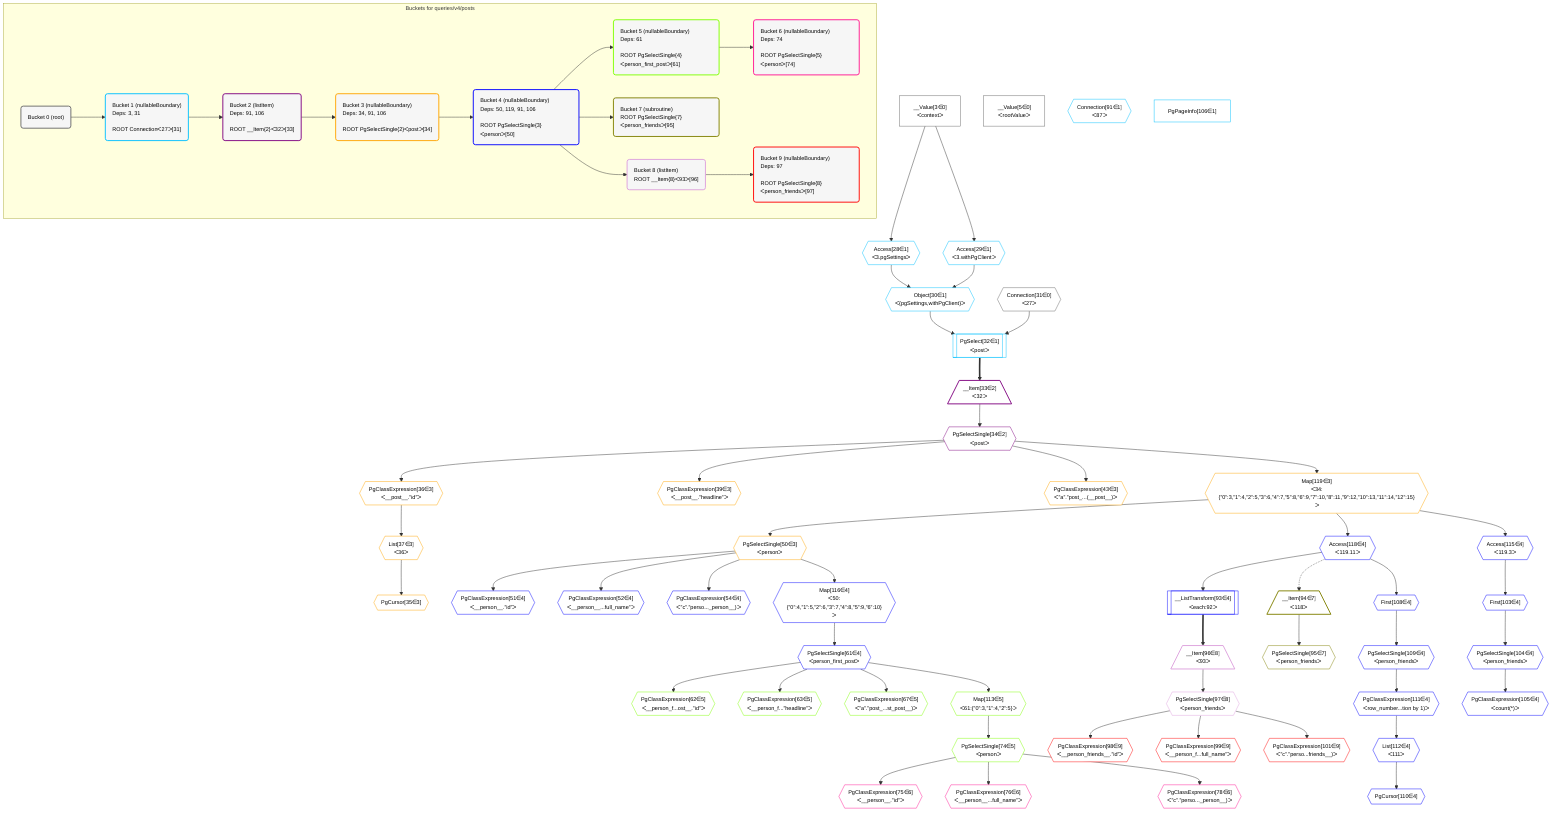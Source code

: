 %%{init: {'themeVariables': { 'fontSize': '12px'}}}%%
graph TD
    classDef path fill:#eee,stroke:#000,color:#000
    classDef plan fill:#fff,stroke-width:1px,color:#000
    classDef itemplan fill:#fff,stroke-width:2px,color:#000
    classDef unbatchedplan fill:#dff,stroke-width:1px,color:#000
    classDef sideeffectplan fill:#fcc,stroke-width:2px,color:#000
    classDef bucket fill:#f6f6f6,color:#000,stroke-width:2px,text-align:left


    %% define steps
    __Value3["__Value[3∈0]<br />ᐸcontextᐳ"]:::plan
    __Value5["__Value[5∈0]<br />ᐸrootValueᐳ"]:::plan
    Access28{{"Access[28∈1]<br />ᐸ3.pgSettingsᐳ"}}:::plan
    Access29{{"Access[29∈1]<br />ᐸ3.withPgClientᐳ"}}:::plan
    Object30{{"Object[30∈1]<br />ᐸ{pgSettings,withPgClient}ᐳ"}}:::plan
    Connection31{{"Connection[31∈0]<br />ᐸ27ᐳ"}}:::plan
    PgSelect32[["PgSelect[32∈1]<br />ᐸpostᐳ"]]:::plan
    __Item33[/"__Item[33∈2]<br />ᐸ32ᐳ"\]:::itemplan
    PgSelectSingle34{{"PgSelectSingle[34∈2]<br />ᐸpostᐳ"}}:::plan
    PgClassExpression36{{"PgClassExpression[36∈3]<br />ᐸ__post__.”id”ᐳ"}}:::plan
    List37{{"List[37∈3]<br />ᐸ36ᐳ"}}:::plan
    PgCursor35{{"PgCursor[35∈3]"}}:::plan
    PgClassExpression39{{"PgClassExpression[39∈3]<br />ᐸ__post__.”headline”ᐳ"}}:::plan
    PgClassExpression43{{"PgClassExpression[43∈3]<br />ᐸ”a”.”post_...(__post__)ᐳ"}}:::plan
    Map119{{"Map[119∈3]<br />ᐸ34:{”0”:3,”1”:4,”2”:5,”3”:6,”4”:7,”5”:8,”6”:9,”7”:10,”8”:11,”9”:12,”10”:13,”11”:14,”12”:15}ᐳ"}}:::plan
    PgSelectSingle50{{"PgSelectSingle[50∈3]<br />ᐸpersonᐳ"}}:::plan
    PgClassExpression51{{"PgClassExpression[51∈4]<br />ᐸ__person__.”id”ᐳ"}}:::plan
    PgClassExpression52{{"PgClassExpression[52∈4]<br />ᐸ__person__...full_name”ᐳ"}}:::plan
    PgClassExpression54{{"PgClassExpression[54∈4]<br />ᐸ”c”.”perso..._person__)ᐳ"}}:::plan
    Map116{{"Map[116∈4]<br />ᐸ50:{”0”:4,”1”:5,”2”:6,”3”:7,”4”:8,”5”:9,”6”:10}ᐳ"}}:::plan
    PgSelectSingle61{{"PgSelectSingle[61∈4]<br />ᐸperson_first_postᐳ"}}:::plan
    PgClassExpression62{{"PgClassExpression[62∈5]<br />ᐸ__person_f...ost__.”id”ᐳ"}}:::plan
    PgClassExpression63{{"PgClassExpression[63∈5]<br />ᐸ__person_f...”headline”ᐳ"}}:::plan
    PgClassExpression67{{"PgClassExpression[67∈5]<br />ᐸ”a”.”post_...st_post__)ᐳ"}}:::plan
    Map113{{"Map[113∈5]<br />ᐸ61:{”0”:3,”1”:4,”2”:5}ᐳ"}}:::plan
    PgSelectSingle74{{"PgSelectSingle[74∈5]<br />ᐸpersonᐳ"}}:::plan
    PgClassExpression75{{"PgClassExpression[75∈6]<br />ᐸ__person__.”id”ᐳ"}}:::plan
    PgClassExpression76{{"PgClassExpression[76∈6]<br />ᐸ__person__...full_name”ᐳ"}}:::plan
    PgClassExpression78{{"PgClassExpression[78∈6]<br />ᐸ”c”.”perso..._person__)ᐳ"}}:::plan
    Connection91{{"Connection[91∈1]<br />ᐸ87ᐳ"}}:::plan
    Access118{{"Access[118∈4]<br />ᐸ119.11ᐳ"}}:::plan
    __ListTransform93[["__ListTransform[93∈4]<br />ᐸeach:92ᐳ"]]:::plan
    __Item94[/"__Item[94∈7]<br />ᐸ118ᐳ"\]:::itemplan
    PgSelectSingle95{{"PgSelectSingle[95∈7]<br />ᐸperson_friendsᐳ"}}:::plan
    __Item96[/"__Item[96∈8]<br />ᐸ93ᐳ"\]:::itemplan
    PgSelectSingle97{{"PgSelectSingle[97∈8]<br />ᐸperson_friendsᐳ"}}:::plan
    PgClassExpression98{{"PgClassExpression[98∈9]<br />ᐸ__person_friends__.”id”ᐳ"}}:::plan
    PgClassExpression99{{"PgClassExpression[99∈9]<br />ᐸ__person_f...full_name”ᐳ"}}:::plan
    PgClassExpression101{{"PgClassExpression[101∈9]<br />ᐸ”c”.”perso...friends__)ᐳ"}}:::plan
    Access115{{"Access[115∈4]<br />ᐸ119.3ᐳ"}}:::plan
    First103{{"First[103∈4]"}}:::plan
    PgSelectSingle104{{"PgSelectSingle[104∈4]<br />ᐸperson_friendsᐳ"}}:::plan
    PgClassExpression105{{"PgClassExpression[105∈4]<br />ᐸcount(*)ᐳ"}}:::plan
    PgPageInfo106["PgPageInfo[106∈1]"]:::plan
    First108{{"First[108∈4]"}}:::plan
    PgSelectSingle109{{"PgSelectSingle[109∈4]<br />ᐸperson_friendsᐳ"}}:::plan
    PgClassExpression111{{"PgClassExpression[111∈4]<br />ᐸrow_number...tion by 1)ᐳ"}}:::plan
    List112{{"List[112∈4]<br />ᐸ111ᐳ"}}:::plan
    PgCursor110{{"PgCursor[110∈4]"}}:::plan

    %% plan dependencies
    __Value3 --> Access28
    __Value3 --> Access29
    Access28 & Access29 --> Object30
    Object30 & Connection31 --> PgSelect32
    PgSelect32 ==> __Item33
    __Item33 --> PgSelectSingle34
    PgSelectSingle34 --> PgClassExpression36
    PgClassExpression36 --> List37
    List37 --> PgCursor35
    PgSelectSingle34 --> PgClassExpression39
    PgSelectSingle34 --> PgClassExpression43
    PgSelectSingle34 --> Map119
    Map119 --> PgSelectSingle50
    PgSelectSingle50 --> PgClassExpression51
    PgSelectSingle50 --> PgClassExpression52
    PgSelectSingle50 --> PgClassExpression54
    PgSelectSingle50 --> Map116
    Map116 --> PgSelectSingle61
    PgSelectSingle61 --> PgClassExpression62
    PgSelectSingle61 --> PgClassExpression63
    PgSelectSingle61 --> PgClassExpression67
    PgSelectSingle61 --> Map113
    Map113 --> PgSelectSingle74
    PgSelectSingle74 --> PgClassExpression75
    PgSelectSingle74 --> PgClassExpression76
    PgSelectSingle74 --> PgClassExpression78
    Map119 --> Access118
    Access118 --> __ListTransform93
    Access118 -.-> __Item94
    __Item94 --> PgSelectSingle95
    __ListTransform93 ==> __Item96
    __Item96 --> PgSelectSingle97
    PgSelectSingle97 --> PgClassExpression98
    PgSelectSingle97 --> PgClassExpression99
    PgSelectSingle97 --> PgClassExpression101
    Map119 --> Access115
    Access115 --> First103
    First103 --> PgSelectSingle104
    PgSelectSingle104 --> PgClassExpression105
    Access118 --> First108
    First108 --> PgSelectSingle109
    PgSelectSingle109 --> PgClassExpression111
    PgClassExpression111 --> List112
    List112 --> PgCursor110

    subgraph "Buckets for queries/v4/posts"
    Bucket0("Bucket 0 (root)"):::bucket
    classDef bucket0 stroke:#696969
    class Bucket0,__Value3,__Value5,Connection31 bucket0
    Bucket1("Bucket 1 (nullableBoundary)<br />Deps: 3, 31<br /><br />ROOT Connectionᐸ27ᐳ[31]"):::bucket
    classDef bucket1 stroke:#00bfff
    class Bucket1,Access28,Access29,Object30,PgSelect32,Connection91,PgPageInfo106 bucket1
    Bucket2("Bucket 2 (listItem)<br />Deps: 91, 106<br /><br />ROOT __Item{2}ᐸ32ᐳ[33]"):::bucket
    classDef bucket2 stroke:#7f007f
    class Bucket2,__Item33,PgSelectSingle34 bucket2
    Bucket3("Bucket 3 (nullableBoundary)<br />Deps: 34, 91, 106<br /><br />ROOT PgSelectSingle{2}ᐸpostᐳ[34]"):::bucket
    classDef bucket3 stroke:#ffa500
    class Bucket3,PgCursor35,PgClassExpression36,List37,PgClassExpression39,PgClassExpression43,PgSelectSingle50,Map119 bucket3
    Bucket4("Bucket 4 (nullableBoundary)<br />Deps: 50, 119, 91, 106<br /><br />ROOT PgSelectSingle{3}ᐸpersonᐳ[50]"):::bucket
    classDef bucket4 stroke:#0000ff
    class Bucket4,PgClassExpression51,PgClassExpression52,PgClassExpression54,PgSelectSingle61,__ListTransform93,First103,PgSelectSingle104,PgClassExpression105,First108,PgSelectSingle109,PgCursor110,PgClassExpression111,List112,Access115,Map116,Access118 bucket4
    Bucket5("Bucket 5 (nullableBoundary)<br />Deps: 61<br /><br />ROOT PgSelectSingle{4}ᐸperson_first_postᐳ[61]"):::bucket
    classDef bucket5 stroke:#7fff00
    class Bucket5,PgClassExpression62,PgClassExpression63,PgClassExpression67,PgSelectSingle74,Map113 bucket5
    Bucket6("Bucket 6 (nullableBoundary)<br />Deps: 74<br /><br />ROOT PgSelectSingle{5}ᐸpersonᐳ[74]"):::bucket
    classDef bucket6 stroke:#ff1493
    class Bucket6,PgClassExpression75,PgClassExpression76,PgClassExpression78 bucket6
    Bucket7("Bucket 7 (subroutine)<br />ROOT PgSelectSingle{7}ᐸperson_friendsᐳ[95]"):::bucket
    classDef bucket7 stroke:#808000
    class Bucket7,__Item94,PgSelectSingle95 bucket7
    Bucket8("Bucket 8 (listItem)<br />ROOT __Item{8}ᐸ93ᐳ[96]"):::bucket
    classDef bucket8 stroke:#dda0dd
    class Bucket8,__Item96,PgSelectSingle97 bucket8
    Bucket9("Bucket 9 (nullableBoundary)<br />Deps: 97<br /><br />ROOT PgSelectSingle{8}ᐸperson_friendsᐳ[97]"):::bucket
    classDef bucket9 stroke:#ff0000
    class Bucket9,PgClassExpression98,PgClassExpression99,PgClassExpression101 bucket9
    Bucket0 --> Bucket1
    Bucket1 --> Bucket2
    Bucket2 --> Bucket3
    Bucket3 --> Bucket4
    Bucket4 --> Bucket5 & Bucket7 & Bucket8
    Bucket5 --> Bucket6
    Bucket8 --> Bucket9
    end